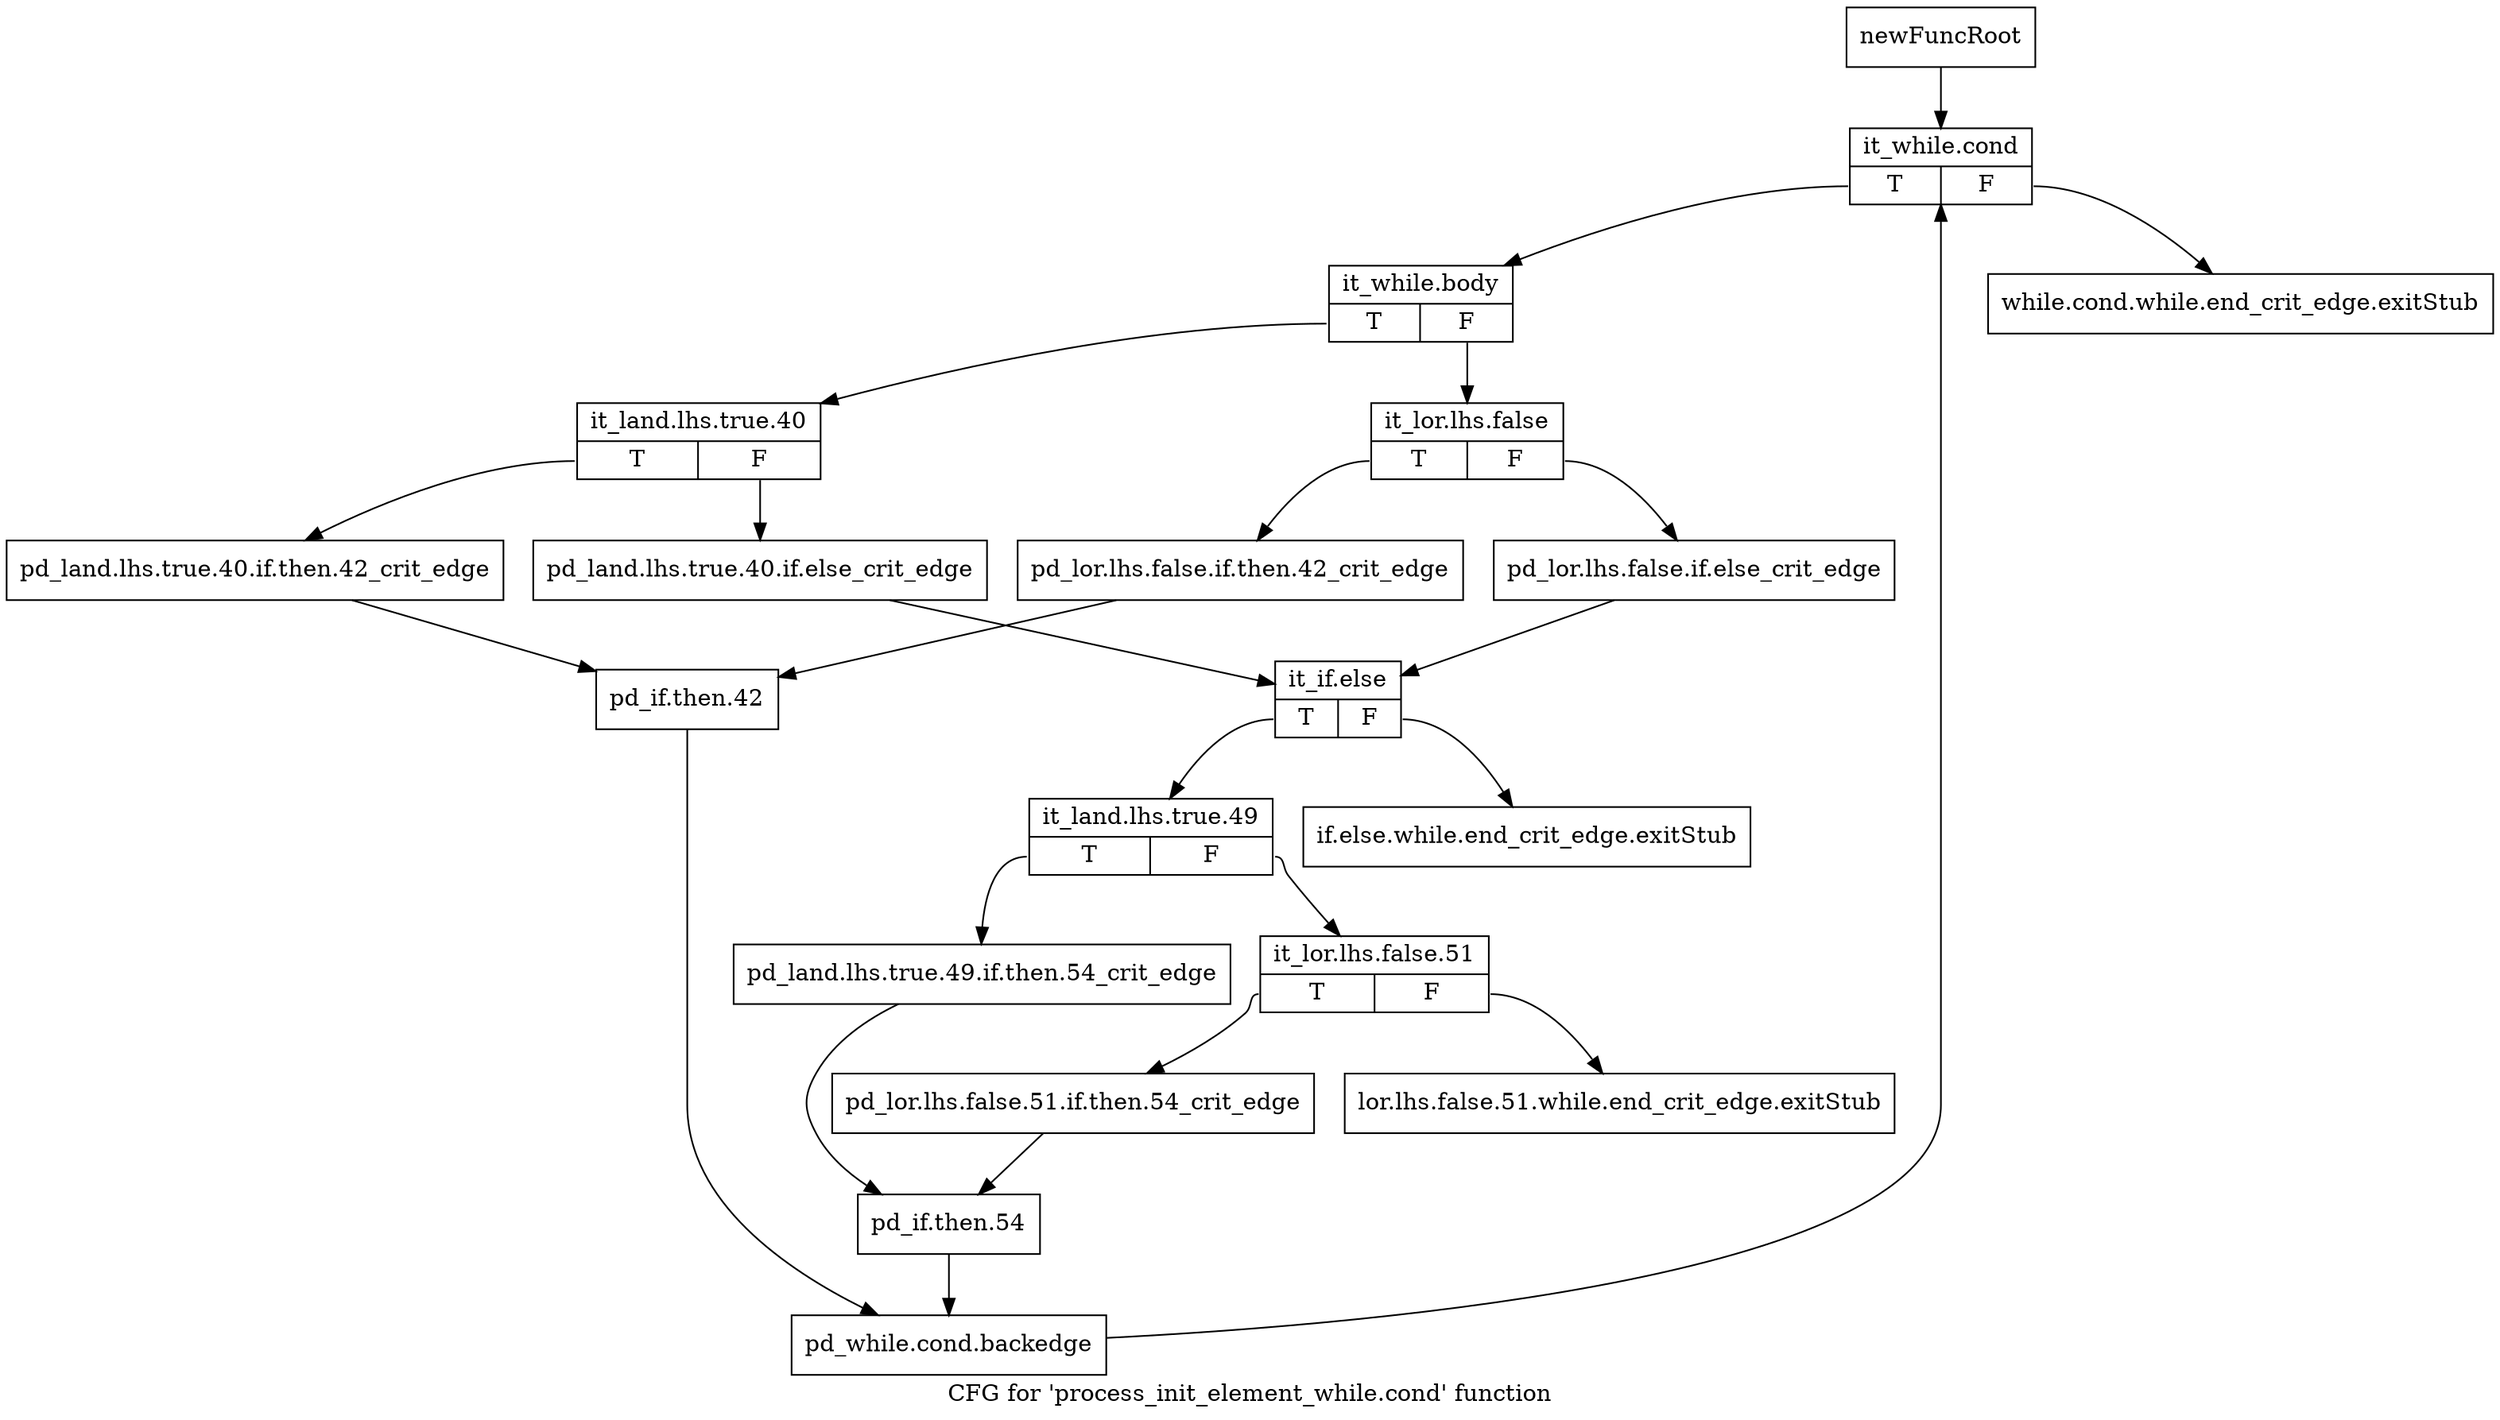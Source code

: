 digraph "CFG for 'process_init_element_while.cond' function" {
	label="CFG for 'process_init_element_while.cond' function";

	Node0xa0765b0 [shape=record,label="{newFuncRoot}"];
	Node0xa0765b0 -> Node0xa0766f0;
	Node0xa076600 [shape=record,label="{while.cond.while.end_crit_edge.exitStub}"];
	Node0xa076650 [shape=record,label="{if.else.while.end_crit_edge.exitStub}"];
	Node0xa0766a0 [shape=record,label="{lor.lhs.false.51.while.end_crit_edge.exitStub}"];
	Node0xa0766f0 [shape=record,label="{it_while.cond|{<s0>T|<s1>F}}"];
	Node0xa0766f0:s0 -> Node0xa076740;
	Node0xa0766f0:s1 -> Node0xa076600;
	Node0xa076740 [shape=record,label="{it_while.body|{<s0>T|<s1>F}}"];
	Node0xa076740:s0 -> Node0xa076880;
	Node0xa076740:s1 -> Node0xa076790;
	Node0xa076790 [shape=record,label="{it_lor.lhs.false|{<s0>T|<s1>F}}"];
	Node0xa076790:s0 -> Node0xa076830;
	Node0xa076790:s1 -> Node0xa0767e0;
	Node0xa0767e0 [shape=record,label="{pd_lor.lhs.false.if.else_crit_edge}"];
	Node0xa0767e0 -> Node0xa076920;
	Node0xa076830 [shape=record,label="{pd_lor.lhs.false.if.then.42_crit_edge}"];
	Node0xa076830 -> Node0xa08f730;
	Node0xa076880 [shape=record,label="{it_land.lhs.true.40|{<s0>T|<s1>F}}"];
	Node0xa076880:s0 -> Node0xa08f6e0;
	Node0xa076880:s1 -> Node0xa0768d0;
	Node0xa0768d0 [shape=record,label="{pd_land.lhs.true.40.if.else_crit_edge}"];
	Node0xa0768d0 -> Node0xa076920;
	Node0xa076920 [shape=record,label="{it_if.else|{<s0>T|<s1>F}}"];
	Node0xa076920:s0 -> Node0xa076970;
	Node0xa076920:s1 -> Node0xa076650;
	Node0xa076970 [shape=record,label="{it_land.lhs.true.49|{<s0>T|<s1>F}}"];
	Node0xa076970:s0 -> Node0xa08f640;
	Node0xa076970:s1 -> Node0xa0769c0;
	Node0xa0769c0 [shape=record,label="{it_lor.lhs.false.51|{<s0>T|<s1>F}}"];
	Node0xa0769c0:s0 -> Node0xa076a10;
	Node0xa0769c0:s1 -> Node0xa0766a0;
	Node0xa076a10 [shape=record,label="{pd_lor.lhs.false.51.if.then.54_crit_edge}"];
	Node0xa076a10 -> Node0xa08f690;
	Node0xa08f640 [shape=record,label="{pd_land.lhs.true.49.if.then.54_crit_edge}"];
	Node0xa08f640 -> Node0xa08f690;
	Node0xa08f690 [shape=record,label="{pd_if.then.54}"];
	Node0xa08f690 -> Node0xa08f780;
	Node0xa08f6e0 [shape=record,label="{pd_land.lhs.true.40.if.then.42_crit_edge}"];
	Node0xa08f6e0 -> Node0xa08f730;
	Node0xa08f730 [shape=record,label="{pd_if.then.42}"];
	Node0xa08f730 -> Node0xa08f780;
	Node0xa08f780 [shape=record,label="{pd_while.cond.backedge}"];
	Node0xa08f780 -> Node0xa0766f0;
}

